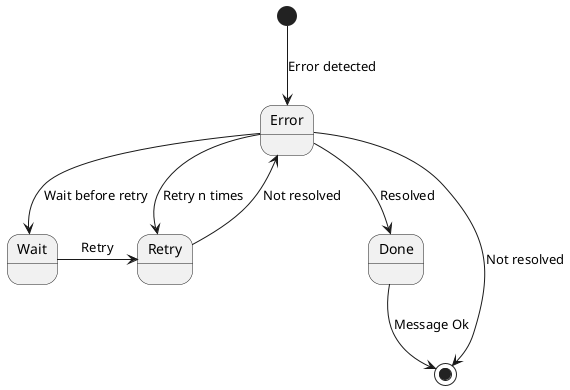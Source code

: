 @startuml

[*] --> Error : Error detected
Error --> Done : Resolved
Error -> Retry : Retry n times
Retry --> Error : Not resolved
Error --> Wait : Wait before retry
Wait -> Retry : Retry
Error --> [*] : Not resolved
Done --> [*] : Message Ok


@enduml